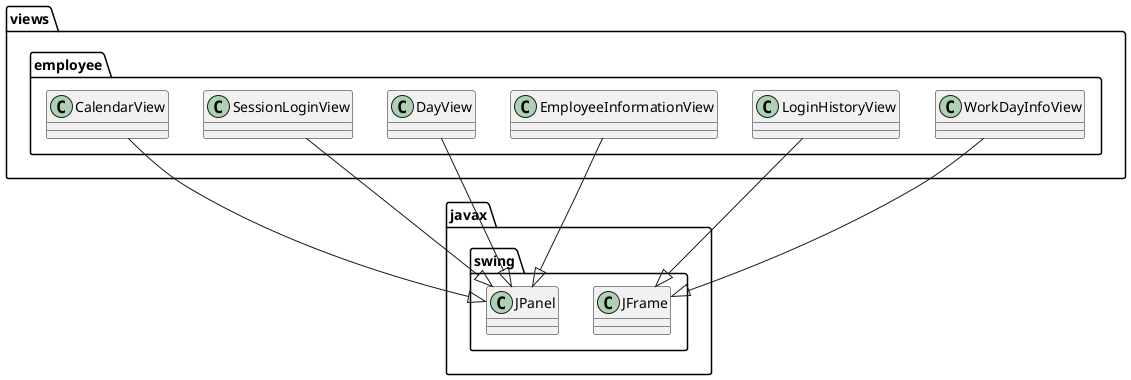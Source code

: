 @startuml
package views.employee {
    class EmployeeInformationView {
    }

    class WorkDayInfoView 
    class LoginHistoryView
    class DayView
    class SessionLoginView
    class CalendarView{
    }
}

class javax.swing.JPanel

views.employee.EmployeeInformationView --|> javax.swing.JPanel
views.employee.WorkDayInfoView --|> javax.swing.JFrame
views.employee.LoginHistoryView --|> javax.swing.JFrame
views.employee.SessionLoginView --|> javax.swing.JPanel
views.employee.DayView --|> javax.swing.JPanel
views.employee.CalendarView --|> javax.swing.JPanel





@enduml